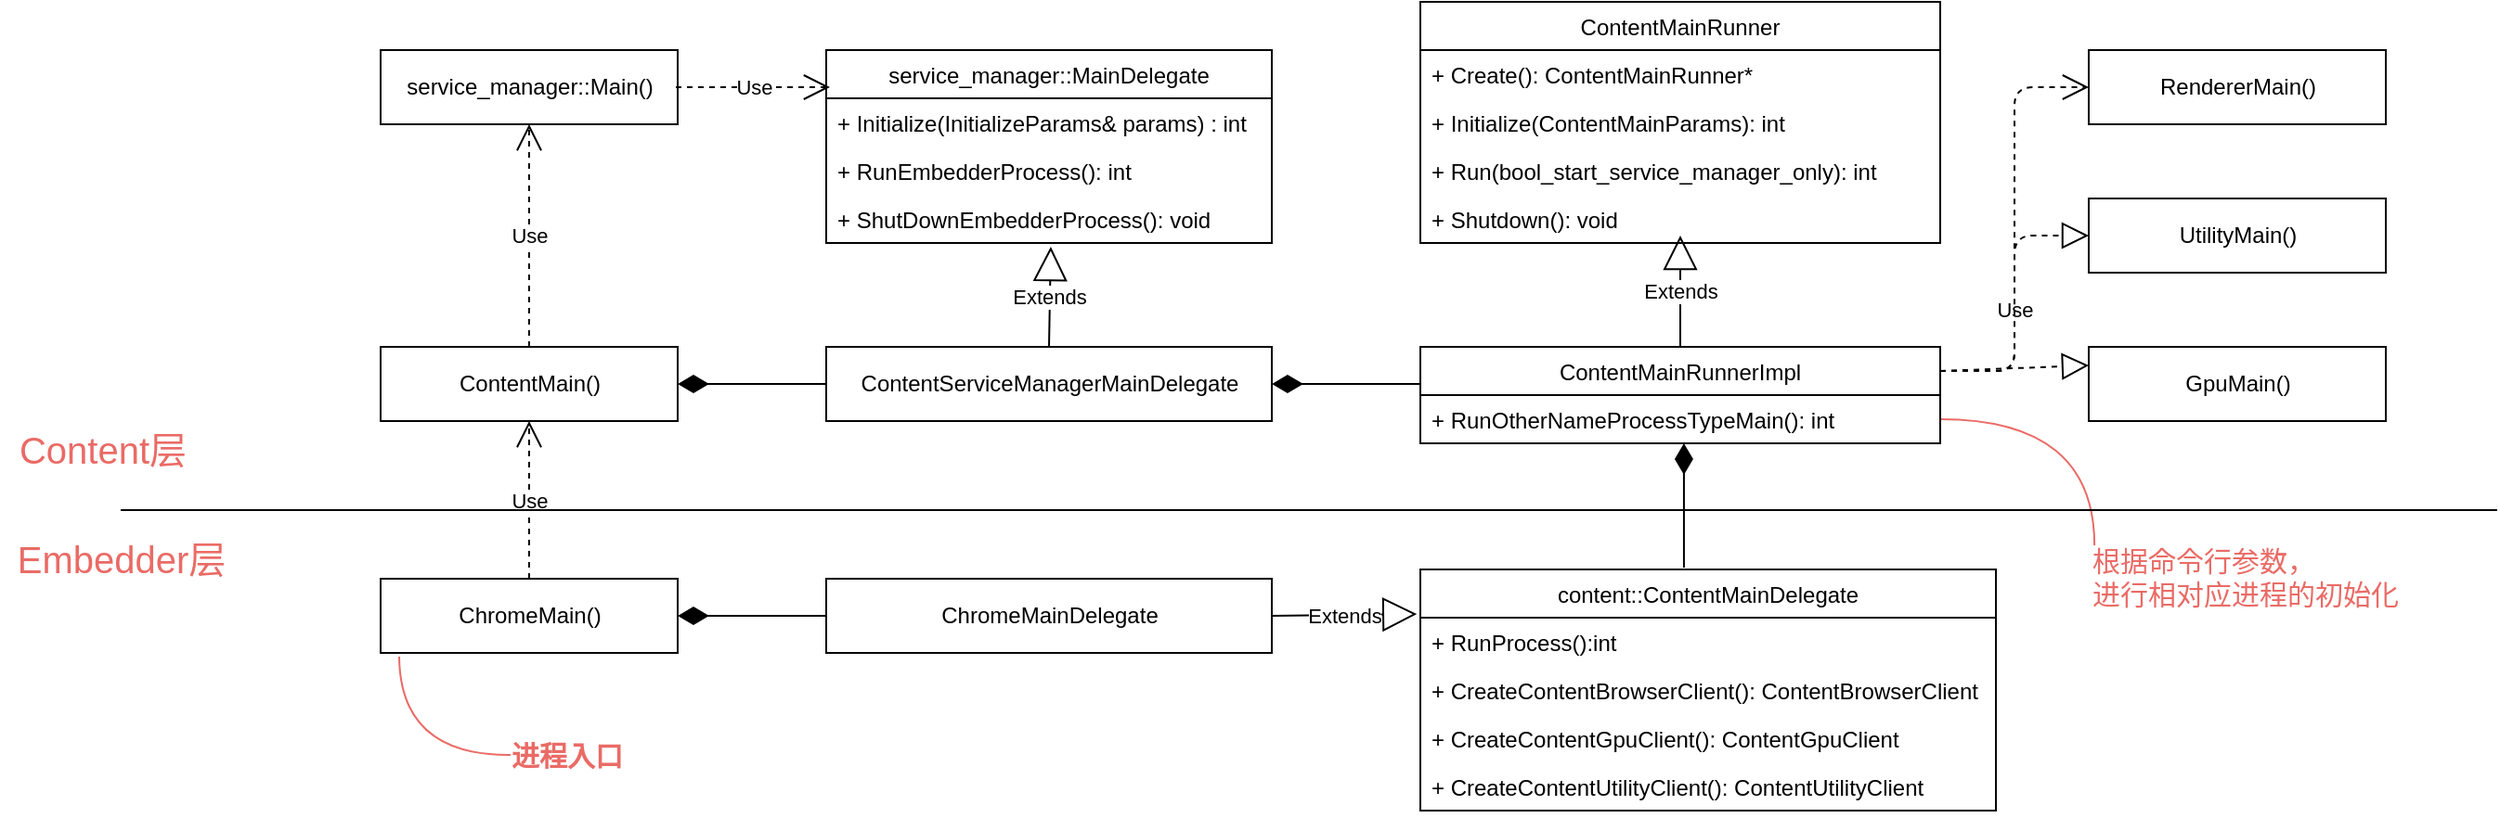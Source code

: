 <mxfile version="13.4.5" type="device"><diagram id="gMfpSZc99TZt5oqminqj" name="Page-1"><mxGraphModel dx="2249" dy="822" grid="1" gridSize="10" guides="1" tooltips="1" connect="1" arrows="1" fold="1" page="1" pageScale="1" pageWidth="827" pageHeight="1169" math="0" shadow="0"><root><mxCell id="0"/><mxCell id="1" parent="0"/><mxCell id="juMMjnfAiuV2IBCLm-N_-78" value="ChromeMainDelegate" style="html=1;" vertex="1" parent="1"><mxGeometry x="100" y="421" width="240" height="40" as="geometry"/></mxCell><mxCell id="juMMjnfAiuV2IBCLm-N_-79" value="Extends" style="endArrow=block;endSize=16;endFill=0;html=1;exitX=1;exitY=0.5;exitDx=0;exitDy=0;entryX=-0.006;entryY=0.185;entryDx=0;entryDy=0;entryPerimeter=0;" edge="1" parent="1" source="juMMjnfAiuV2IBCLm-N_-78" target="juMMjnfAiuV2IBCLm-N_-69"><mxGeometry width="160" relative="1" as="geometry"><mxPoint x="450" y="601" as="sourcePoint"/><mxPoint x="950" y="551" as="targetPoint"/></mxGeometry></mxCell><mxCell id="juMMjnfAiuV2IBCLm-N_-81" value="ContentServiceManagerMainDelegate" style="html=1;" vertex="1" parent="1"><mxGeometry x="100" y="296" width="240" height="40" as="geometry"/></mxCell><mxCell id="juMMjnfAiuV2IBCLm-N_-86" value="service_manager::Main()" style="html=1;" vertex="1" parent="1"><mxGeometry x="-140" y="136" width="160" height="40" as="geometry"/></mxCell><mxCell id="juMMjnfAiuV2IBCLm-N_-87" value="ContentMain()" style="html=1;" vertex="1" parent="1"><mxGeometry x="-140" y="296" width="160" height="40" as="geometry"/></mxCell><mxCell id="juMMjnfAiuV2IBCLm-N_-89" value="ChromeMain()" style="html=1;" vertex="1" parent="1"><mxGeometry x="-140" y="421" width="160" height="40" as="geometry"/></mxCell><mxCell id="juMMjnfAiuV2IBCLm-N_-93" value="" style="endArrow=diamondThin;endFill=1;endSize=14;html=1;exitX=0;exitY=0.5;exitDx=0;exitDy=0;entryX=1;entryY=0.5;entryDx=0;entryDy=0;" edge="1" parent="1" source="juMMjnfAiuV2IBCLm-N_-78" target="juMMjnfAiuV2IBCLm-N_-89"><mxGeometry width="160" relative="1" as="geometry"><mxPoint x="510" y="271" as="sourcePoint"/><mxPoint x="430" y="271" as="targetPoint"/></mxGeometry></mxCell><mxCell id="juMMjnfAiuV2IBCLm-N_-94" value="" style="endArrow=diamondThin;endFill=1;endSize=14;html=1;entryX=1;entryY=0.5;entryDx=0;entryDy=0;" edge="1" parent="1" source="juMMjnfAiuV2IBCLm-N_-81" target="juMMjnfAiuV2IBCLm-N_-87"><mxGeometry width="160" relative="1" as="geometry"><mxPoint x="110" y="226" as="sourcePoint"/><mxPoint x="30" y="226" as="targetPoint"/></mxGeometry></mxCell><mxCell id="juMMjnfAiuV2IBCLm-N_-98" value="Use" style="endArrow=open;endSize=12;dashed=1;html=1;exitX=1;exitY=0.5;exitDx=0;exitDy=0;" edge="1" parent="1"><mxGeometry width="160" relative="1" as="geometry"><mxPoint x="19" y="156" as="sourcePoint"/><mxPoint x="102" y="156" as="targetPoint"/></mxGeometry></mxCell><mxCell id="juMMjnfAiuV2IBCLm-N_-99" value="" style="endArrow=diamondThin;endFill=1;endSize=14;html=1;exitX=0;exitY=0.5;exitDx=0;exitDy=0;entryX=1;entryY=0.5;entryDx=0;entryDy=0;" edge="1" parent="1" target="juMMjnfAiuV2IBCLm-N_-81"><mxGeometry width="160" relative="1" as="geometry"><mxPoint x="420" y="316" as="sourcePoint"/><mxPoint x="430" y="46" as="targetPoint"/></mxGeometry></mxCell><mxCell id="juMMjnfAiuV2IBCLm-N_-101" value="Use" style="endArrow=open;endSize=12;dashed=1;html=1;exitX=0.5;exitY=0;exitDx=0;exitDy=0;entryX=0.5;entryY=1;entryDx=0;entryDy=0;" edge="1" parent="1" source="juMMjnfAiuV2IBCLm-N_-89" target="juMMjnfAiuV2IBCLm-N_-87"><mxGeometry width="160" relative="1" as="geometry"><mxPoint x="180" y="396" as="sourcePoint"/><mxPoint x="340" y="396" as="targetPoint"/></mxGeometry></mxCell><mxCell id="juMMjnfAiuV2IBCLm-N_-102" value="Use" style="endArrow=open;endSize=12;dashed=1;html=1;entryX=0.5;entryY=1;entryDx=0;entryDy=0;" edge="1" parent="1" target="juMMjnfAiuV2IBCLm-N_-86"><mxGeometry width="160" relative="1" as="geometry"><mxPoint x="-60" y="296" as="sourcePoint"/><mxPoint x="-50" y="346" as="targetPoint"/></mxGeometry></mxCell><mxCell id="juMMjnfAiuV2IBCLm-N_-107" value="Extends" style="endArrow=block;endSize=16;endFill=0;html=1;exitX=0.5;exitY=0;exitDx=0;exitDy=0;" edge="1" parent="1"><mxGeometry width="160" relative="1" as="geometry"><mxPoint x="560" y="296" as="sourcePoint"/><mxPoint x="560" y="236" as="targetPoint"/></mxGeometry></mxCell><mxCell id="juMMjnfAiuV2IBCLm-N_-108" value="Extends" style="endArrow=block;endSize=16;endFill=0;html=1;exitX=0.5;exitY=0;exitDx=0;exitDy=0;entryX=0.504;entryY=1.077;entryDx=0;entryDy=0;entryPerimeter=0;" edge="1" parent="1" source="juMMjnfAiuV2IBCLm-N_-81" target="juMMjnfAiuV2IBCLm-N_-77"><mxGeometry width="160" relative="1" as="geometry"><mxPoint x="570" y="306" as="sourcePoint"/><mxPoint x="221" y="240" as="targetPoint"/></mxGeometry></mxCell><mxCell id="juMMjnfAiuV2IBCLm-N_-114" value="Use" style="endArrow=open;endSize=12;dashed=1;html=1;entryX=0;entryY=0.5;entryDx=0;entryDy=0;exitX=1;exitY=0.25;exitDx=0;exitDy=0;" edge="1" parent="1" source="juMMjnfAiuV2IBCLm-N_-109" target="juMMjnfAiuV2IBCLm-N_-122"><mxGeometry x="-0.373" width="160" relative="1" as="geometry"><mxPoint x="430" y="396" as="sourcePoint"/><mxPoint x="783.12" y="309" as="targetPoint"/><Array as="points"><mxPoint x="740" y="309"/><mxPoint x="740" y="156"/></Array><mxPoint as="offset"/></mxGeometry></mxCell><mxCell id="juMMjnfAiuV2IBCLm-N_-116" value="" style="endArrow=diamondThin;endFill=1;endSize=14;html=1;exitX=0.458;exitY=-0.038;exitDx=0;exitDy=0;entryX=0.507;entryY=0.846;entryDx=0;entryDy=0;entryPerimeter=0;exitPerimeter=0;" edge="1" parent="1"><mxGeometry width="160" relative="1" as="geometry"><mxPoint x="561.98" y="415.06" as="sourcePoint"/><mxPoint x="561.96" y="347.996" as="targetPoint"/></mxGeometry></mxCell><mxCell id="juMMjnfAiuV2IBCLm-N_-119" value="" style="endArrow=none;html=1;edgeStyle=orthogonalEdgeStyle;curved=1;fontColor=#EA6B66;strokeColor=#EA6B66;" edge="1" parent="1"><mxGeometry width="50" height="50" relative="1" as="geometry"><mxPoint x="-70" y="516" as="sourcePoint"/><mxPoint x="-130" y="463" as="targetPoint"/></mxGeometry></mxCell><mxCell id="juMMjnfAiuV2IBCLm-N_-120" value="进程入口" style="text;html=1;resizable=0;autosize=1;align=center;verticalAlign=middle;points=[];fillColor=none;strokeColor=none;rounded=0;fontSize=15;fontColor=#EA6B66;fontStyle=1" vertex="1" parent="1"><mxGeometry x="-80" y="506" width="80" height="20" as="geometry"/></mxCell><mxCell id="juMMjnfAiuV2IBCLm-N_-122" value="RendererMain()" style="html=1;" vertex="1" parent="1"><mxGeometry x="780" y="136" width="160" height="40" as="geometry"/></mxCell><mxCell id="juMMjnfAiuV2IBCLm-N_-123" value="" style="endArrow=none;html=1;edgeStyle=orthogonalEdgeStyle;curved=1;strokeColor=#EA6B66;exitX=0.017;exitY=0.075;exitDx=0;exitDy=0;exitPerimeter=0;" edge="1" parent="1" source="juMMjnfAiuV2IBCLm-N_-129" target="juMMjnfAiuV2IBCLm-N_-110"><mxGeometry width="50" height="50" relative="1" as="geometry"><mxPoint x="780" y="386" as="sourcePoint"/><mxPoint x="830" y="356" as="targetPoint"/></mxGeometry></mxCell><mxCell id="juMMjnfAiuV2IBCLm-N_-124" value="UtilityMain()" style="html=1;" vertex="1" parent="1"><mxGeometry x="780" y="216" width="160" height="40" as="geometry"/></mxCell><mxCell id="juMMjnfAiuV2IBCLm-N_-125" value="GpuMain()" style="html=1;" vertex="1" parent="1"><mxGeometry x="780" y="296" width="160" height="40" as="geometry"/></mxCell><mxCell id="juMMjnfAiuV2IBCLm-N_-127" value="" style="endArrow=block;dashed=1;endFill=0;endSize=12;html=1;entryX=0;entryY=0.5;entryDx=0;entryDy=0;exitX=1;exitY=0.25;exitDx=0;exitDy=0;" edge="1" parent="1" source="juMMjnfAiuV2IBCLm-N_-109" target="juMMjnfAiuV2IBCLm-N_-124"><mxGeometry width="160" relative="1" as="geometry"><mxPoint x="380" y="236" as="sourcePoint"/><mxPoint x="540" y="236" as="targetPoint"/><Array as="points"><mxPoint x="740" y="309"/><mxPoint x="740" y="236"/></Array></mxGeometry></mxCell><mxCell id="juMMjnfAiuV2IBCLm-N_-128" value="" style="endArrow=block;dashed=1;endFill=0;endSize=12;html=1;exitX=1;exitY=0.25;exitDx=0;exitDy=0;entryX=0;entryY=0.25;entryDx=0;entryDy=0;" edge="1" parent="1" target="juMMjnfAiuV2IBCLm-N_-125"><mxGeometry width="160" relative="1" as="geometry"><mxPoint x="700" y="309" as="sourcePoint"/><mxPoint x="780" y="306" as="targetPoint"/></mxGeometry></mxCell><mxCell id="juMMjnfAiuV2IBCLm-N_-129" value="根据命令行参数，&lt;br style=&quot;font-size: 15px;&quot;&gt;进行相对应进程的初始化" style="text;html=1;resizable=0;autosize=1;align=left;verticalAlign=middle;points=[];fillColor=none;strokeColor=none;rounded=0;fontSize=15;fontColor=#EA6B66;" vertex="1" parent="1"><mxGeometry x="780" y="400" width="180" height="40" as="geometry"/></mxCell><mxCell id="juMMjnfAiuV2IBCLm-N_-74" value="service_manager::MainDelegate" style="swimlane;fontStyle=0;childLayout=stackLayout;horizontal=1;startSize=26;fillColor=none;horizontalStack=0;resizeParent=1;resizeParentMax=0;resizeLast=0;collapsible=1;marginBottom=0;" vertex="1" parent="1"><mxGeometry x="100" y="136" width="240" height="104" as="geometry"/></mxCell><mxCell id="juMMjnfAiuV2IBCLm-N_-75" value="+ Initialize(InitializeParams&amp; params) : int" style="text;strokeColor=none;fillColor=none;align=left;verticalAlign=top;spacingLeft=4;spacingRight=4;overflow=hidden;rotatable=0;points=[[0,0.5],[1,0.5]];portConstraint=eastwest;" vertex="1" parent="juMMjnfAiuV2IBCLm-N_-74"><mxGeometry y="26" width="240" height="26" as="geometry"/></mxCell><mxCell id="juMMjnfAiuV2IBCLm-N_-76" value="+ RunEmbedderProcess(): int" style="text;strokeColor=none;fillColor=none;align=left;verticalAlign=top;spacingLeft=4;spacingRight=4;overflow=hidden;rotatable=0;points=[[0,0.5],[1,0.5]];portConstraint=eastwest;" vertex="1" parent="juMMjnfAiuV2IBCLm-N_-74"><mxGeometry y="52" width="240" height="26" as="geometry"/></mxCell><mxCell id="juMMjnfAiuV2IBCLm-N_-77" value="+ ShutDownEmbedderProcess(): void" style="text;strokeColor=none;fillColor=none;align=left;verticalAlign=top;spacingLeft=4;spacingRight=4;overflow=hidden;rotatable=0;points=[[0,0.5],[1,0.5]];portConstraint=eastwest;" vertex="1" parent="juMMjnfAiuV2IBCLm-N_-74"><mxGeometry y="78" width="240" height="26" as="geometry"/></mxCell><mxCell id="juMMjnfAiuV2IBCLm-N_-64" value="ContentMainRunner" style="swimlane;fontStyle=0;childLayout=stackLayout;horizontal=1;startSize=26;fillColor=none;horizontalStack=0;resizeParent=1;resizeParentMax=0;resizeLast=0;collapsible=1;marginBottom=0;" vertex="1" parent="1"><mxGeometry x="420" y="110" width="280" height="130" as="geometry"/></mxCell><mxCell id="juMMjnfAiuV2IBCLm-N_-65" value="+ Create(): ContentMainRunner*" style="text;strokeColor=none;fillColor=none;align=left;verticalAlign=top;spacingLeft=4;spacingRight=4;overflow=hidden;rotatable=0;points=[[0,0.5],[1,0.5]];portConstraint=eastwest;" vertex="1" parent="juMMjnfAiuV2IBCLm-N_-64"><mxGeometry y="26" width="280" height="26" as="geometry"/></mxCell><mxCell id="juMMjnfAiuV2IBCLm-N_-66" value="+ Initialize(ContentMainParams): int" style="text;strokeColor=none;fillColor=none;align=left;verticalAlign=top;spacingLeft=4;spacingRight=4;overflow=hidden;rotatable=0;points=[[0,0.5],[1,0.5]];portConstraint=eastwest;" vertex="1" parent="juMMjnfAiuV2IBCLm-N_-64"><mxGeometry y="52" width="280" height="26" as="geometry"/></mxCell><mxCell id="juMMjnfAiuV2IBCLm-N_-67" value="+ Run(bool_start_service_manager_only): int" style="text;strokeColor=none;fillColor=none;align=left;verticalAlign=top;spacingLeft=4;spacingRight=4;overflow=hidden;rotatable=0;points=[[0,0.5],[1,0.5]];portConstraint=eastwest;" vertex="1" parent="juMMjnfAiuV2IBCLm-N_-64"><mxGeometry y="78" width="280" height="26" as="geometry"/></mxCell><mxCell id="juMMjnfAiuV2IBCLm-N_-68" value="+ Shutdown(): void" style="text;strokeColor=none;fillColor=none;align=left;verticalAlign=top;spacingLeft=4;spacingRight=4;overflow=hidden;rotatable=0;points=[[0,0.5],[1,0.5]];portConstraint=eastwest;" vertex="1" parent="juMMjnfAiuV2IBCLm-N_-64"><mxGeometry y="104" width="280" height="26" as="geometry"/></mxCell><mxCell id="juMMjnfAiuV2IBCLm-N_-109" value="ContentMainRunnerImpl" style="swimlane;fontStyle=0;childLayout=stackLayout;horizontal=1;startSize=26;fillColor=none;horizontalStack=0;resizeParent=1;resizeParentMax=0;resizeLast=0;collapsible=1;marginBottom=0;" vertex="1" parent="1"><mxGeometry x="420" y="296" width="280" height="52" as="geometry"/></mxCell><mxCell id="juMMjnfAiuV2IBCLm-N_-110" value="+ RunOtherNameProcessTypeMain(): int" style="text;strokeColor=none;fillColor=none;align=left;verticalAlign=top;spacingLeft=4;spacingRight=4;overflow=hidden;rotatable=0;points=[[0,0.5],[1,0.5]];portConstraint=eastwest;" vertex="1" parent="juMMjnfAiuV2IBCLm-N_-109"><mxGeometry y="26" width="280" height="26" as="geometry"/></mxCell><mxCell id="juMMjnfAiuV2IBCLm-N_-69" value="content::ContentMainDelegate" style="swimlane;fontStyle=0;childLayout=stackLayout;horizontal=1;startSize=26;fillColor=none;horizontalStack=0;resizeParent=1;resizeParentMax=0;resizeLast=0;collapsible=1;marginBottom=0;" vertex="1" parent="1"><mxGeometry x="420" y="416" width="310" height="130" as="geometry"/></mxCell><mxCell id="juMMjnfAiuV2IBCLm-N_-70" value="+ RunProcess():int" style="text;strokeColor=none;fillColor=none;align=left;verticalAlign=top;spacingLeft=4;spacingRight=4;overflow=hidden;rotatable=0;points=[[0,0.5],[1,0.5]];portConstraint=eastwest;" vertex="1" parent="juMMjnfAiuV2IBCLm-N_-69"><mxGeometry y="26" width="310" height="26" as="geometry"/></mxCell><mxCell id="juMMjnfAiuV2IBCLm-N_-71" value="+ CreateContentBrowserClient(): ContentBrowserClient" style="text;strokeColor=none;fillColor=none;align=left;verticalAlign=top;spacingLeft=4;spacingRight=4;overflow=hidden;rotatable=0;points=[[0,0.5],[1,0.5]];portConstraint=eastwest;" vertex="1" parent="juMMjnfAiuV2IBCLm-N_-69"><mxGeometry y="52" width="310" height="26" as="geometry"/></mxCell><mxCell id="juMMjnfAiuV2IBCLm-N_-72" value="+ CreateContentGpuClient(): ContentGpuClient&#10;" style="text;strokeColor=none;fillColor=none;align=left;verticalAlign=top;spacingLeft=4;spacingRight=4;overflow=hidden;rotatable=0;points=[[0,0.5],[1,0.5]];portConstraint=eastwest;" vertex="1" parent="juMMjnfAiuV2IBCLm-N_-69"><mxGeometry y="78" width="310" height="26" as="geometry"/></mxCell><mxCell id="juMMjnfAiuV2IBCLm-N_-73" value="+ CreateContentUtilityClient(): ContentUtilityClient" style="text;strokeColor=none;fillColor=none;align=left;verticalAlign=top;spacingLeft=4;spacingRight=4;overflow=hidden;rotatable=0;points=[[0,0.5],[1,0.5]];portConstraint=eastwest;" vertex="1" parent="juMMjnfAiuV2IBCLm-N_-69"><mxGeometry y="104" width="310" height="26" as="geometry"/></mxCell><mxCell id="juMMjnfAiuV2IBCLm-N_-130" value="" style="line;strokeWidth=1;fillColor=none;align=left;verticalAlign=middle;spacingTop=-1;spacingLeft=3;spacingRight=3;rotatable=0;labelPosition=right;points=[];portConstraint=eastwest;fontSize=15;fontColor=#EA6B66;" vertex="1" parent="1"><mxGeometry x="-280" y="380" width="1280" height="8" as="geometry"/></mxCell><mxCell id="juMMjnfAiuV2IBCLm-N_-131" value="Embedder层" style="text;html=1;resizable=0;autosize=1;align=center;verticalAlign=middle;points=[];fillColor=none;strokeColor=none;rounded=0;fontSize=20;fontColor=#EA6B66;" vertex="1" parent="1"><mxGeometry x="-345" y="395" width="130" height="30" as="geometry"/></mxCell><mxCell id="juMMjnfAiuV2IBCLm-N_-132" value="Content层" style="text;html=1;resizable=0;autosize=1;align=center;verticalAlign=middle;points=[];fillColor=none;strokeColor=none;rounded=0;fontSize=20;fontColor=#EA6B66;" vertex="1" parent="1"><mxGeometry x="-345" y="336" width="110" height="30" as="geometry"/></mxCell></root></mxGraphModel></diagram></mxfile>